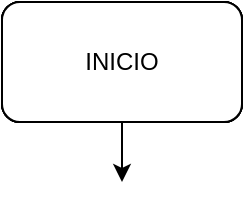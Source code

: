 <mxfile version="20.3.3" type="github">
  <diagram id="1XjNQObzMwLtmU3Wl38Y" name="Página-1">
    <mxGraphModel dx="953" dy="532" grid="1" gridSize="10" guides="1" tooltips="1" connect="1" arrows="1" fold="1" page="1" pageScale="1" pageWidth="827" pageHeight="1169" math="0" shadow="0">
      <root>
        <mxCell id="0" />
        <mxCell id="1" parent="0" />
        <mxCell id="wKU1zmOduOE47sI-MYQm-1" value="" style="rounded=1;whiteSpace=wrap;html=1;" vertex="1" parent="1">
          <mxGeometry x="354" y="20" width="120" height="60" as="geometry" />
        </mxCell>
        <mxCell id="wKU1zmOduOE47sI-MYQm-3" value="" style="rounded=1;whiteSpace=wrap;html=1;" vertex="1" parent="1">
          <mxGeometry x="354" y="20" width="120" height="60" as="geometry" />
        </mxCell>
        <mxCell id="wKU1zmOduOE47sI-MYQm-5" value="" style="rounded=1;whiteSpace=wrap;html=1;" vertex="1" parent="1">
          <mxGeometry x="354" y="20" width="120" height="60" as="geometry" />
        </mxCell>
        <mxCell id="wKU1zmOduOE47sI-MYQm-7" value="INICIO" style="rounded=1;whiteSpace=wrap;html=1;" vertex="1" parent="1">
          <mxGeometry x="354" y="20" width="120" height="60" as="geometry" />
        </mxCell>
        <mxCell id="wKU1zmOduOE47sI-MYQm-8" value="" style="endArrow=classic;html=1;rounded=0;exitX=0.5;exitY=1;exitDx=0;exitDy=0;" edge="1" source="wKU1zmOduOE47sI-MYQm-7" parent="1">
          <mxGeometry width="50" height="50" relative="1" as="geometry">
            <mxPoint x="624" y="260" as="sourcePoint" />
            <mxPoint x="414" y="110" as="targetPoint" />
          </mxGeometry>
        </mxCell>
      </root>
    </mxGraphModel>
  </diagram>
</mxfile>
